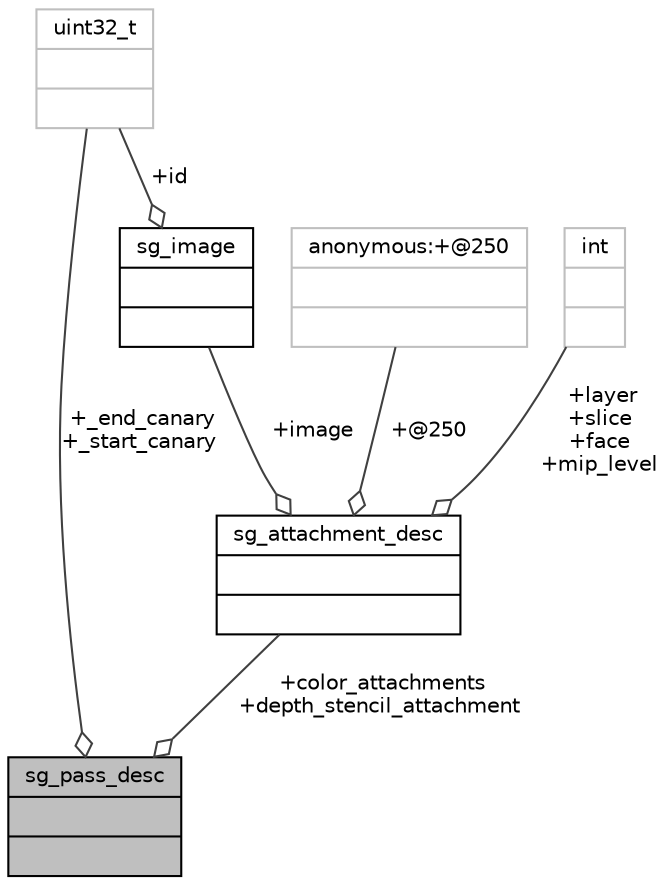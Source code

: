 digraph "sg_pass_desc"
{
 // INTERACTIVE_SVG=YES
  bgcolor="transparent";
  edge [fontname="Helvetica",fontsize="10",labelfontname="Helvetica",labelfontsize="10"];
  node [fontname="Helvetica",fontsize="10",shape=record];
  Node1 [label="{sg_pass_desc\n||}",height=0.2,width=0.4,color="black", fillcolor="grey75", style="filled", fontcolor="black"];
  Node2 -> Node1 [color="grey25",fontsize="10",style="solid",label=" +_end_canary\n+_start_canary" ,arrowhead="odiamond",fontname="Helvetica"];
  Node2 [label="{uint32_t\n||}",height=0.2,width=0.4,color="grey75"];
  Node3 -> Node1 [color="grey25",fontsize="10",style="solid",label=" +color_attachments\n+depth_stencil_attachment" ,arrowhead="odiamond",fontname="Helvetica"];
  Node3 [label="{sg_attachment_desc\n||}",height=0.2,width=0.4,color="black",URL="$d1/da2/structsg__attachment__desc.html"];
  Node4 -> Node3 [color="grey25",fontsize="10",style="solid",label=" +image" ,arrowhead="odiamond",fontname="Helvetica"];
  Node4 [label="{sg_image\n||}",height=0.2,width=0.4,color="black",URL="$d5/de5/structsg__image.html"];
  Node2 -> Node4 [color="grey25",fontsize="10",style="solid",label=" +id" ,arrowhead="odiamond",fontname="Helvetica"];
  Node5 -> Node3 [color="grey25",fontsize="10",style="solid",label=" +@250" ,arrowhead="odiamond",fontname="Helvetica"];
  Node5 [label="{anonymous:+@250\n||}",height=0.2,width=0.4,color="grey75"];
  Node6 -> Node3 [color="grey25",fontsize="10",style="solid",label=" +layer\n+slice\n+face\n+mip_level" ,arrowhead="odiamond",fontname="Helvetica"];
  Node6 [label="{int\n||}",height=0.2,width=0.4,color="grey75"];
}
